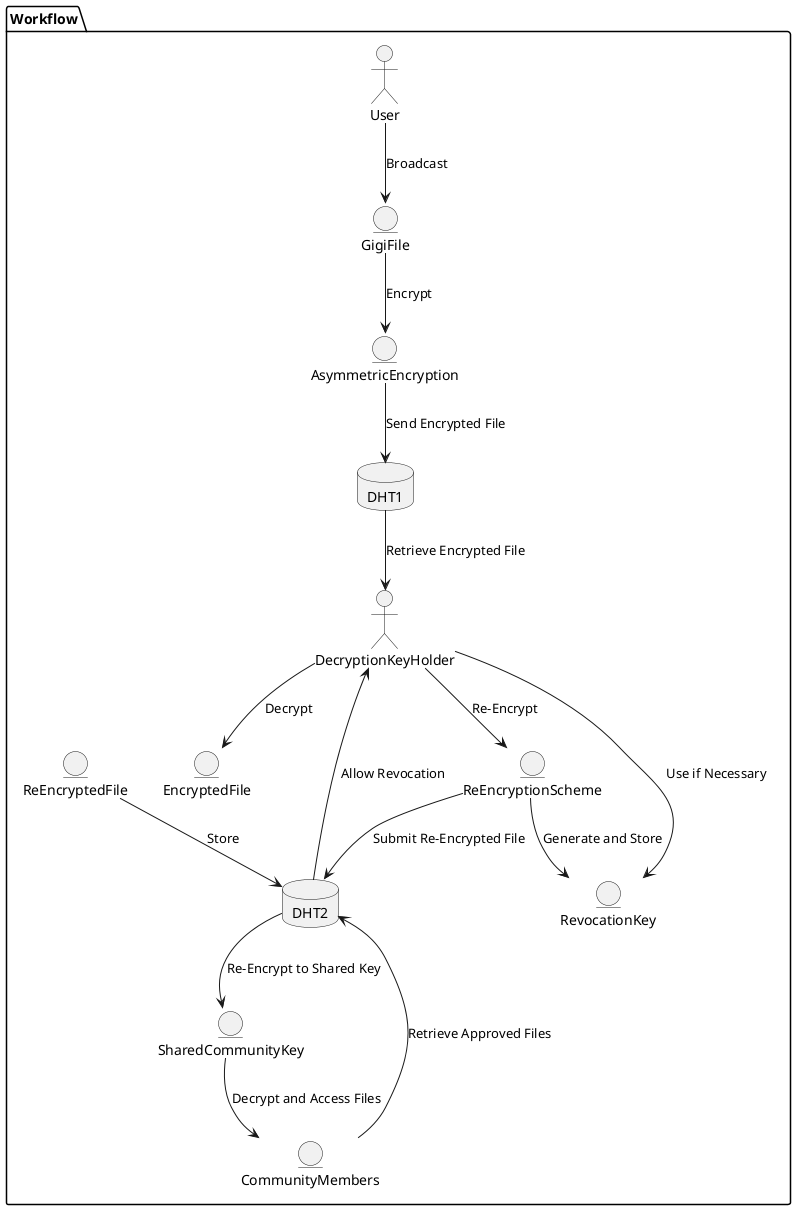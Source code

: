@startuml

package "Workflow" {
    actor User
    entity GigiFile
    entity AsymmetricEncryption
    database DHT1
    actor DecryptionKeyHolder
    entity EncryptedFile
    entity ReEncryptionScheme
    database DHT2
    entity RevocationKey
    entity ReEncryptedFile
    entity CommunityMembers
    entity SharedCommunityKey

    User -down-> GigiFile : "Broadcast"
    GigiFile -down-> AsymmetricEncryption : "Encrypt"
    AsymmetricEncryption -down-> DHT1 : "Send Encrypted File"
    
    DHT1 -down-> DecryptionKeyHolder : "Retrieve Encrypted File"
    DecryptionKeyHolder -down-> EncryptedFile : "Decrypt"
    DecryptionKeyHolder -down-> ReEncryptionScheme : "Re-Encrypt"
    ReEncryptionScheme -down-> DHT2 : "Submit Re-Encrypted File"
    ReEncryptionScheme -down-> RevocationKey : "Generate and Store"
    
    ReEncryptedFile -down-> DHT2 : "Store"
    DHT2 -down-> DecryptionKeyHolder : "Allow Revocation"
    DecryptionKeyHolder -down-> RevocationKey : "Use if Necessary"
    
    CommunityMembers -down-> DHT2 : "Retrieve Approved Files"
    DHT2 -down-> SharedCommunityKey : "Re-Encrypt to Shared Key"
    SharedCommunityKey -down-> CommunityMembers : "Decrypt and Access Files"
}

@enduml

